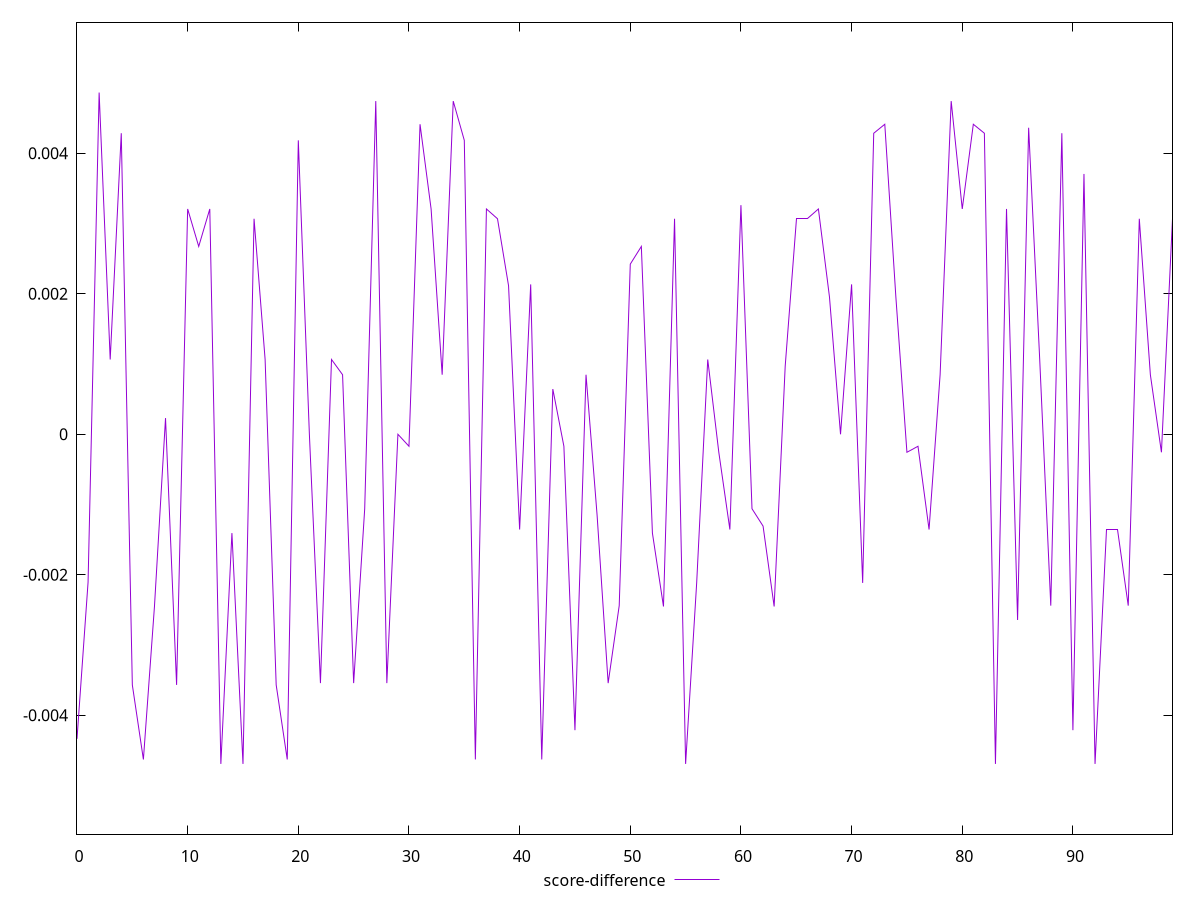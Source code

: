 reset

$scoreDifference <<EOF
0 -0.004336765025860778
1 -0.0021068283815396383
2 0.004866471339424749
3 0.0010649989494256884
4 0.004286696320257577
5 -0.003568896647242359
6 -0.004630554463607051
7 -0.0024519953997027555
8 0.00023043321694782293
9 -0.0035688966472402495
10 0.00320834837054651
11 0.0026747436779751554
12 0.00320834837054651
13 -0.004693680011566115
14 -0.0014065832202422301
15 -0.004693680011566115
16 0.003068911580975886
17 0.0010649989494256884
18 -0.003568896647242359
19 -0.004630554463609049
20 0.004185577301643151
21 6.859614753995658e-8
22 -0.0035434397538525175
23 0.001064998949423912
24 0.0008479559937660808
25 -0.00354343975385063
26 -0.0010603182647977993
27 0.004744273855196712
28 -0.003543439753854627
29 6.859614753995658e-8
30 -0.00017066586548886153
31 0.0044146714803489084
32 0.0032083483705445115
33 0.0008479559937660808
34 0.004744273855194714
35 0.004185577301643151
36 -0.004630554463607051
37 0.0032083483705483973
38 0.0030689115809778844
39 0.0021143580674420903
40 -0.0013562573218666163
41 0.00213443737864083
42 -0.004630554463607051
43 0.0006439753133816728
44 -0.00017066586549108198
45 -0.004213865293831942
46 0.0008479559937660808
47 -0.0011512982153732976
48 -0.0035434397538525175
49 -0.0024401089284055155
50 0.0024229410753932035
51 0.002674743677976932
52 -0.0014065832202442285
53 -0.0024519953997027555
54 0.003068911580975886
55 -0.004693680011566115
56 -0.002116126319146261
57 0.0010649989494256884
58 -0.00025626150766167033
59 -0.001356257321864618
60 0.003262621808160504
61 -0.0010603182647977993
62 -0.001307353208172768
63 -0.0024519953997027555
64 0.0009699166990694286
65 0.003068911580975886
66 0.003068911580975886
67 0.0032083483705445115
68 0.001956359076195846
69 6.859614753995658e-8
70 0.00213443737864083
71 -0.002116126319146261
72 0.004286696320257577
73 0.0044146714803489084
74 0.0019563590761918492
75 -0.00025626150766377975
76 -0.00017066586549108198
77 -0.001356257321864618
78 0.0008479559937660808
79 0.004744273855194714
80 0.0032083483705483973
81 0.0044146714803489084
82 0.004286696320257577
83 -0.004693680011566115
84 0.0032083483705445115
85 -0.0026442363466058216
86 0.004364856965851205
87 0.0010649989494256884
88 -0.002440108928407514
89 0.00428669632025569
90 -0.004213865293830055
91 0.003707131938484154
92 -0.004693680011566115
93 -0.0013562573218666163
94 -0.001356257321864618
95 -0.0024401089284055155
96 0.0030689115809737766
97 0.0008479559937660808
98 -0.00025626150766167033
99 0.003068911580975886
EOF

set key outside below
set xrange [0:99]
set yrange [-0.005693680011566115:0.005866471339424749]
set trange [-0.005693680011566115:0.005866471339424749]
set terminal svg size 640, 500 enhanced background rgb 'white'
set output "report_00008_2021-01-22T20:58:29.167/total-blocking-time/samples/pages/score-difference/values.svg"

plot $scoreDifference title "score-difference" with line

reset

